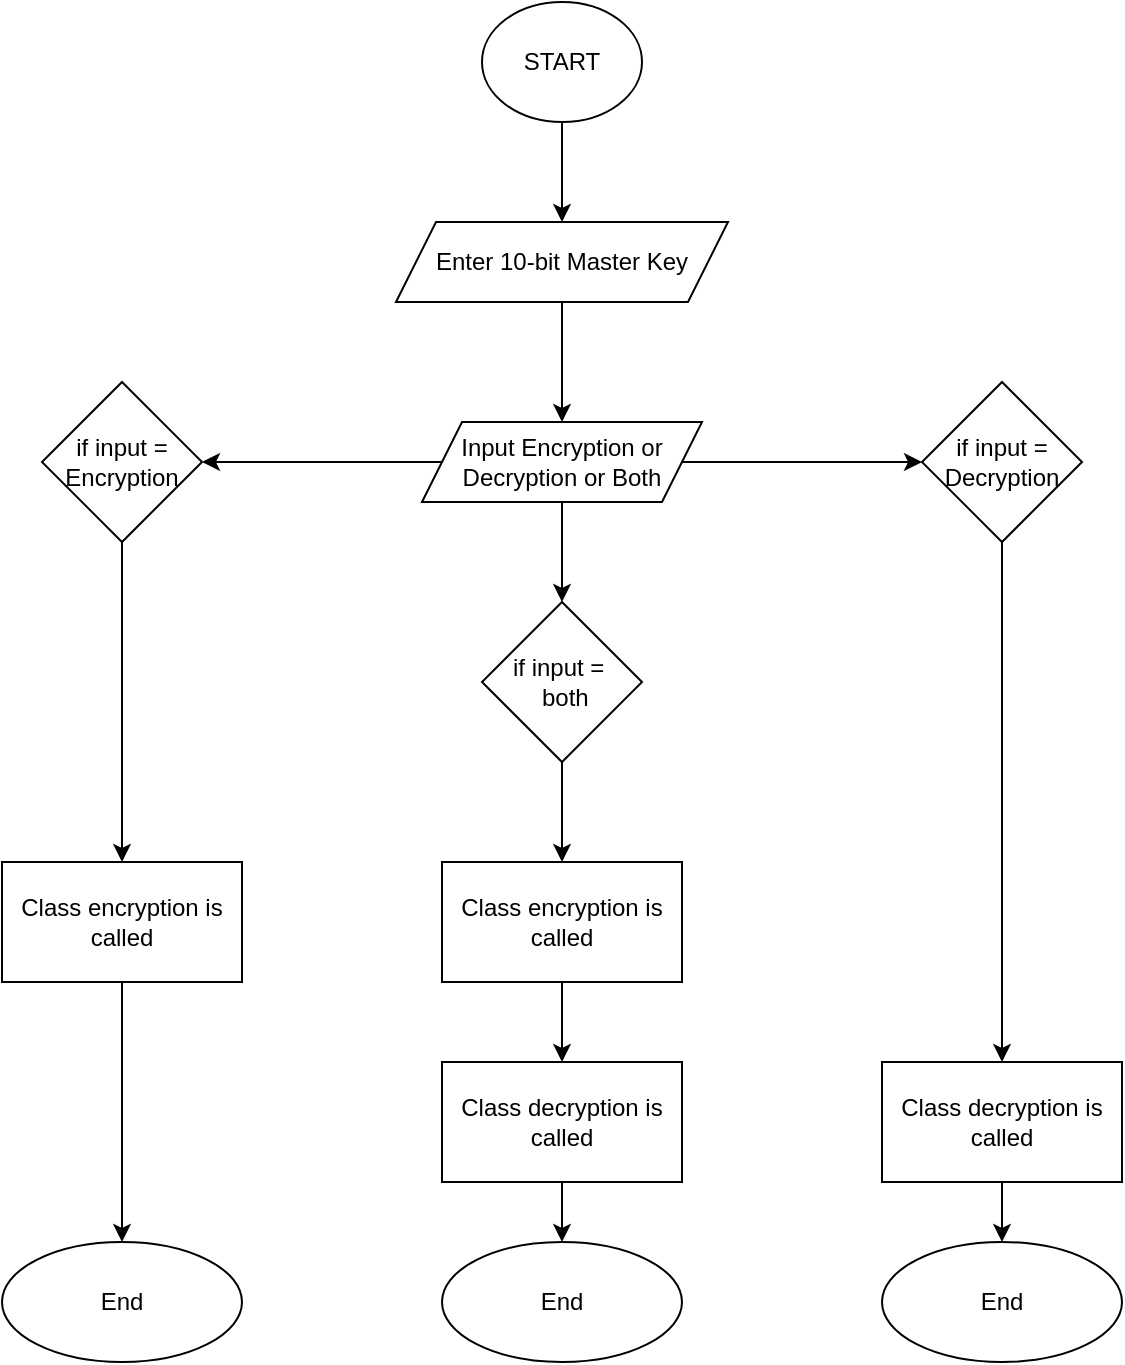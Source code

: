 <mxfile version="16.1.0" type="github">
  <diagram id="C5RBs43oDa-KdzZeNtuy" name="Page-1">
    <mxGraphModel dx="1550" dy="871" grid="1" gridSize="10" guides="1" tooltips="1" connect="1" arrows="1" fold="1" page="1" pageScale="1" pageWidth="827" pageHeight="1169" math="0" shadow="0">
      <root>
        <mxCell id="WIyWlLk6GJQsqaUBKTNV-0" />
        <mxCell id="WIyWlLk6GJQsqaUBKTNV-1" parent="WIyWlLk6GJQsqaUBKTNV-0" />
        <mxCell id="WoCR_UWKjWeRZP0ESXRB-26" value="" style="edgeStyle=orthogonalEdgeStyle;rounded=0;orthogonalLoop=1;jettySize=auto;html=1;" edge="1" parent="WIyWlLk6GJQsqaUBKTNV-1" source="WoCR_UWKjWeRZP0ESXRB-0" target="WoCR_UWKjWeRZP0ESXRB-1">
          <mxGeometry relative="1" as="geometry" />
        </mxCell>
        <mxCell id="WoCR_UWKjWeRZP0ESXRB-0" value="START" style="ellipse;whiteSpace=wrap;html=1;" vertex="1" parent="WIyWlLk6GJQsqaUBKTNV-1">
          <mxGeometry x="374" y="40" width="80" height="60" as="geometry" />
        </mxCell>
        <mxCell id="WoCR_UWKjWeRZP0ESXRB-1" value="Enter 10-bit Master Key" style="shape=parallelogram;perimeter=parallelogramPerimeter;whiteSpace=wrap;html=1;fixedSize=1;" vertex="1" parent="WIyWlLk6GJQsqaUBKTNV-1">
          <mxGeometry x="331" y="150" width="166" height="40" as="geometry" />
        </mxCell>
        <mxCell id="WoCR_UWKjWeRZP0ESXRB-2" value="" style="endArrow=classic;html=1;rounded=0;exitX=0.5;exitY=1;exitDx=0;exitDy=0;" edge="1" parent="WIyWlLk6GJQsqaUBKTNV-1" source="WoCR_UWKjWeRZP0ESXRB-1">
          <mxGeometry width="50" height="50" relative="1" as="geometry">
            <mxPoint x="584" y="430" as="sourcePoint" />
            <mxPoint x="414" y="250" as="targetPoint" />
          </mxGeometry>
        </mxCell>
        <mxCell id="WoCR_UWKjWeRZP0ESXRB-7" value="" style="edgeStyle=orthogonalEdgeStyle;rounded=0;orthogonalLoop=1;jettySize=auto;html=1;" edge="1" parent="WIyWlLk6GJQsqaUBKTNV-1" source="WoCR_UWKjWeRZP0ESXRB-4" target="WoCR_UWKjWeRZP0ESXRB-6">
          <mxGeometry relative="1" as="geometry" />
        </mxCell>
        <mxCell id="WoCR_UWKjWeRZP0ESXRB-13" value="" style="edgeStyle=orthogonalEdgeStyle;rounded=0;orthogonalLoop=1;jettySize=auto;html=1;" edge="1" parent="WIyWlLk6GJQsqaUBKTNV-1" source="WoCR_UWKjWeRZP0ESXRB-4" target="WoCR_UWKjWeRZP0ESXRB-12">
          <mxGeometry relative="1" as="geometry" />
        </mxCell>
        <mxCell id="WoCR_UWKjWeRZP0ESXRB-19" value="" style="edgeStyle=orthogonalEdgeStyle;rounded=0;orthogonalLoop=1;jettySize=auto;html=1;" edge="1" parent="WIyWlLk6GJQsqaUBKTNV-1" source="WoCR_UWKjWeRZP0ESXRB-4" target="WoCR_UWKjWeRZP0ESXRB-18">
          <mxGeometry relative="1" as="geometry" />
        </mxCell>
        <mxCell id="WoCR_UWKjWeRZP0ESXRB-4" value="&lt;span&gt;Input Encryption or Decryption or Both&lt;/span&gt;" style="shape=parallelogram;perimeter=parallelogramPerimeter;whiteSpace=wrap;html=1;fixedSize=1;" vertex="1" parent="WIyWlLk6GJQsqaUBKTNV-1">
          <mxGeometry x="344" y="250" width="140" height="40" as="geometry" />
        </mxCell>
        <mxCell id="WoCR_UWKjWeRZP0ESXRB-9" value="" style="edgeStyle=orthogonalEdgeStyle;rounded=0;orthogonalLoop=1;jettySize=auto;html=1;" edge="1" parent="WIyWlLk6GJQsqaUBKTNV-1" source="WoCR_UWKjWeRZP0ESXRB-6" target="WoCR_UWKjWeRZP0ESXRB-8">
          <mxGeometry relative="1" as="geometry" />
        </mxCell>
        <mxCell id="WoCR_UWKjWeRZP0ESXRB-6" value="if input = Encryption" style="rhombus;whiteSpace=wrap;html=1;" vertex="1" parent="WIyWlLk6GJQsqaUBKTNV-1">
          <mxGeometry x="154" y="230" width="80" height="80" as="geometry" />
        </mxCell>
        <mxCell id="WoCR_UWKjWeRZP0ESXRB-11" value="" style="edgeStyle=orthogonalEdgeStyle;rounded=0;orthogonalLoop=1;jettySize=auto;html=1;" edge="1" parent="WIyWlLk6GJQsqaUBKTNV-1" source="WoCR_UWKjWeRZP0ESXRB-8" target="WoCR_UWKjWeRZP0ESXRB-10">
          <mxGeometry relative="1" as="geometry" />
        </mxCell>
        <mxCell id="WoCR_UWKjWeRZP0ESXRB-8" value="Class encryption is called" style="whiteSpace=wrap;html=1;" vertex="1" parent="WIyWlLk6GJQsqaUBKTNV-1">
          <mxGeometry x="134" y="470" width="120" height="60" as="geometry" />
        </mxCell>
        <mxCell id="WoCR_UWKjWeRZP0ESXRB-10" value="End" style="ellipse;whiteSpace=wrap;html=1;" vertex="1" parent="WIyWlLk6GJQsqaUBKTNV-1">
          <mxGeometry x="134" y="660" width="120" height="60" as="geometry" />
        </mxCell>
        <mxCell id="WoCR_UWKjWeRZP0ESXRB-15" value="" style="edgeStyle=orthogonalEdgeStyle;rounded=0;orthogonalLoop=1;jettySize=auto;html=1;" edge="1" parent="WIyWlLk6GJQsqaUBKTNV-1" source="WoCR_UWKjWeRZP0ESXRB-12" target="WoCR_UWKjWeRZP0ESXRB-14">
          <mxGeometry relative="1" as="geometry" />
        </mxCell>
        <mxCell id="WoCR_UWKjWeRZP0ESXRB-12" value="&lt;span&gt;if input = Decryption&lt;/span&gt;" style="rhombus;whiteSpace=wrap;html=1;" vertex="1" parent="WIyWlLk6GJQsqaUBKTNV-1">
          <mxGeometry x="594" y="230" width="80" height="80" as="geometry" />
        </mxCell>
        <mxCell id="WoCR_UWKjWeRZP0ESXRB-17" value="" style="edgeStyle=orthogonalEdgeStyle;rounded=0;orthogonalLoop=1;jettySize=auto;html=1;" edge="1" parent="WIyWlLk6GJQsqaUBKTNV-1" source="WoCR_UWKjWeRZP0ESXRB-14" target="WoCR_UWKjWeRZP0ESXRB-16">
          <mxGeometry relative="1" as="geometry" />
        </mxCell>
        <mxCell id="WoCR_UWKjWeRZP0ESXRB-14" value="&lt;span&gt;Class decryption is called&lt;/span&gt;" style="whiteSpace=wrap;html=1;" vertex="1" parent="WIyWlLk6GJQsqaUBKTNV-1">
          <mxGeometry x="574" y="570" width="120" height="60" as="geometry" />
        </mxCell>
        <mxCell id="WoCR_UWKjWeRZP0ESXRB-16" value="End" style="ellipse;whiteSpace=wrap;html=1;" vertex="1" parent="WIyWlLk6GJQsqaUBKTNV-1">
          <mxGeometry x="574" y="660" width="120" height="60" as="geometry" />
        </mxCell>
        <mxCell id="WoCR_UWKjWeRZP0ESXRB-21" value="" style="edgeStyle=orthogonalEdgeStyle;rounded=0;orthogonalLoop=1;jettySize=auto;html=1;" edge="1" parent="WIyWlLk6GJQsqaUBKTNV-1" source="WoCR_UWKjWeRZP0ESXRB-18" target="WoCR_UWKjWeRZP0ESXRB-20">
          <mxGeometry relative="1" as="geometry" />
        </mxCell>
        <mxCell id="WoCR_UWKjWeRZP0ESXRB-18" value="if input =&amp;nbsp; &amp;nbsp;both" style="rhombus;whiteSpace=wrap;html=1;" vertex="1" parent="WIyWlLk6GJQsqaUBKTNV-1">
          <mxGeometry x="374" y="340" width="80" height="80" as="geometry" />
        </mxCell>
        <mxCell id="WoCR_UWKjWeRZP0ESXRB-23" value="" style="edgeStyle=orthogonalEdgeStyle;rounded=0;orthogonalLoop=1;jettySize=auto;html=1;" edge="1" parent="WIyWlLk6GJQsqaUBKTNV-1" source="WoCR_UWKjWeRZP0ESXRB-20" target="WoCR_UWKjWeRZP0ESXRB-22">
          <mxGeometry relative="1" as="geometry" />
        </mxCell>
        <mxCell id="WoCR_UWKjWeRZP0ESXRB-20" value="&lt;span&gt;Class encryption is called&lt;/span&gt;" style="whiteSpace=wrap;html=1;" vertex="1" parent="WIyWlLk6GJQsqaUBKTNV-1">
          <mxGeometry x="354" y="470" width="120" height="60" as="geometry" />
        </mxCell>
        <mxCell id="WoCR_UWKjWeRZP0ESXRB-25" value="" style="edgeStyle=orthogonalEdgeStyle;rounded=0;orthogonalLoop=1;jettySize=auto;html=1;" edge="1" parent="WIyWlLk6GJQsqaUBKTNV-1" source="WoCR_UWKjWeRZP0ESXRB-22" target="WoCR_UWKjWeRZP0ESXRB-24">
          <mxGeometry relative="1" as="geometry" />
        </mxCell>
        <mxCell id="WoCR_UWKjWeRZP0ESXRB-22" value="&lt;span&gt;Class decryption is called&lt;/span&gt;" style="whiteSpace=wrap;html=1;" vertex="1" parent="WIyWlLk6GJQsqaUBKTNV-1">
          <mxGeometry x="354" y="570" width="120" height="60" as="geometry" />
        </mxCell>
        <mxCell id="WoCR_UWKjWeRZP0ESXRB-24" value="&lt;span&gt;End&lt;/span&gt;" style="ellipse;whiteSpace=wrap;html=1;" vertex="1" parent="WIyWlLk6GJQsqaUBKTNV-1">
          <mxGeometry x="354" y="660" width="120" height="60" as="geometry" />
        </mxCell>
      </root>
    </mxGraphModel>
  </diagram>
</mxfile>
